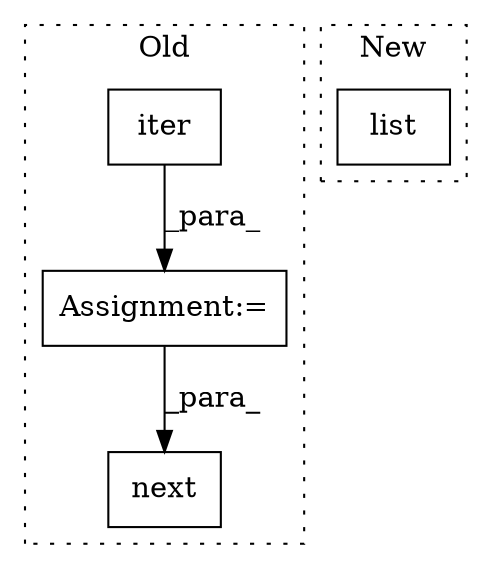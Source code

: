 digraph G {
subgraph cluster0 {
1 [label="iter" a="32" s="6004,6029" l="5,1" shape="box"];
3 [label="Assignment:=" a="7" s="6003" l="1" shape="box"];
4 [label="next" a="32" s="6199,6229" l="5,1" shape="box"];
label = "Old";
style="dotted";
}
subgraph cluster1 {
2 [label="list" a="32" s="4512,4538" l="5,1" shape="box"];
label = "New";
style="dotted";
}
1 -> 3 [label="_para_"];
3 -> 4 [label="_para_"];
}